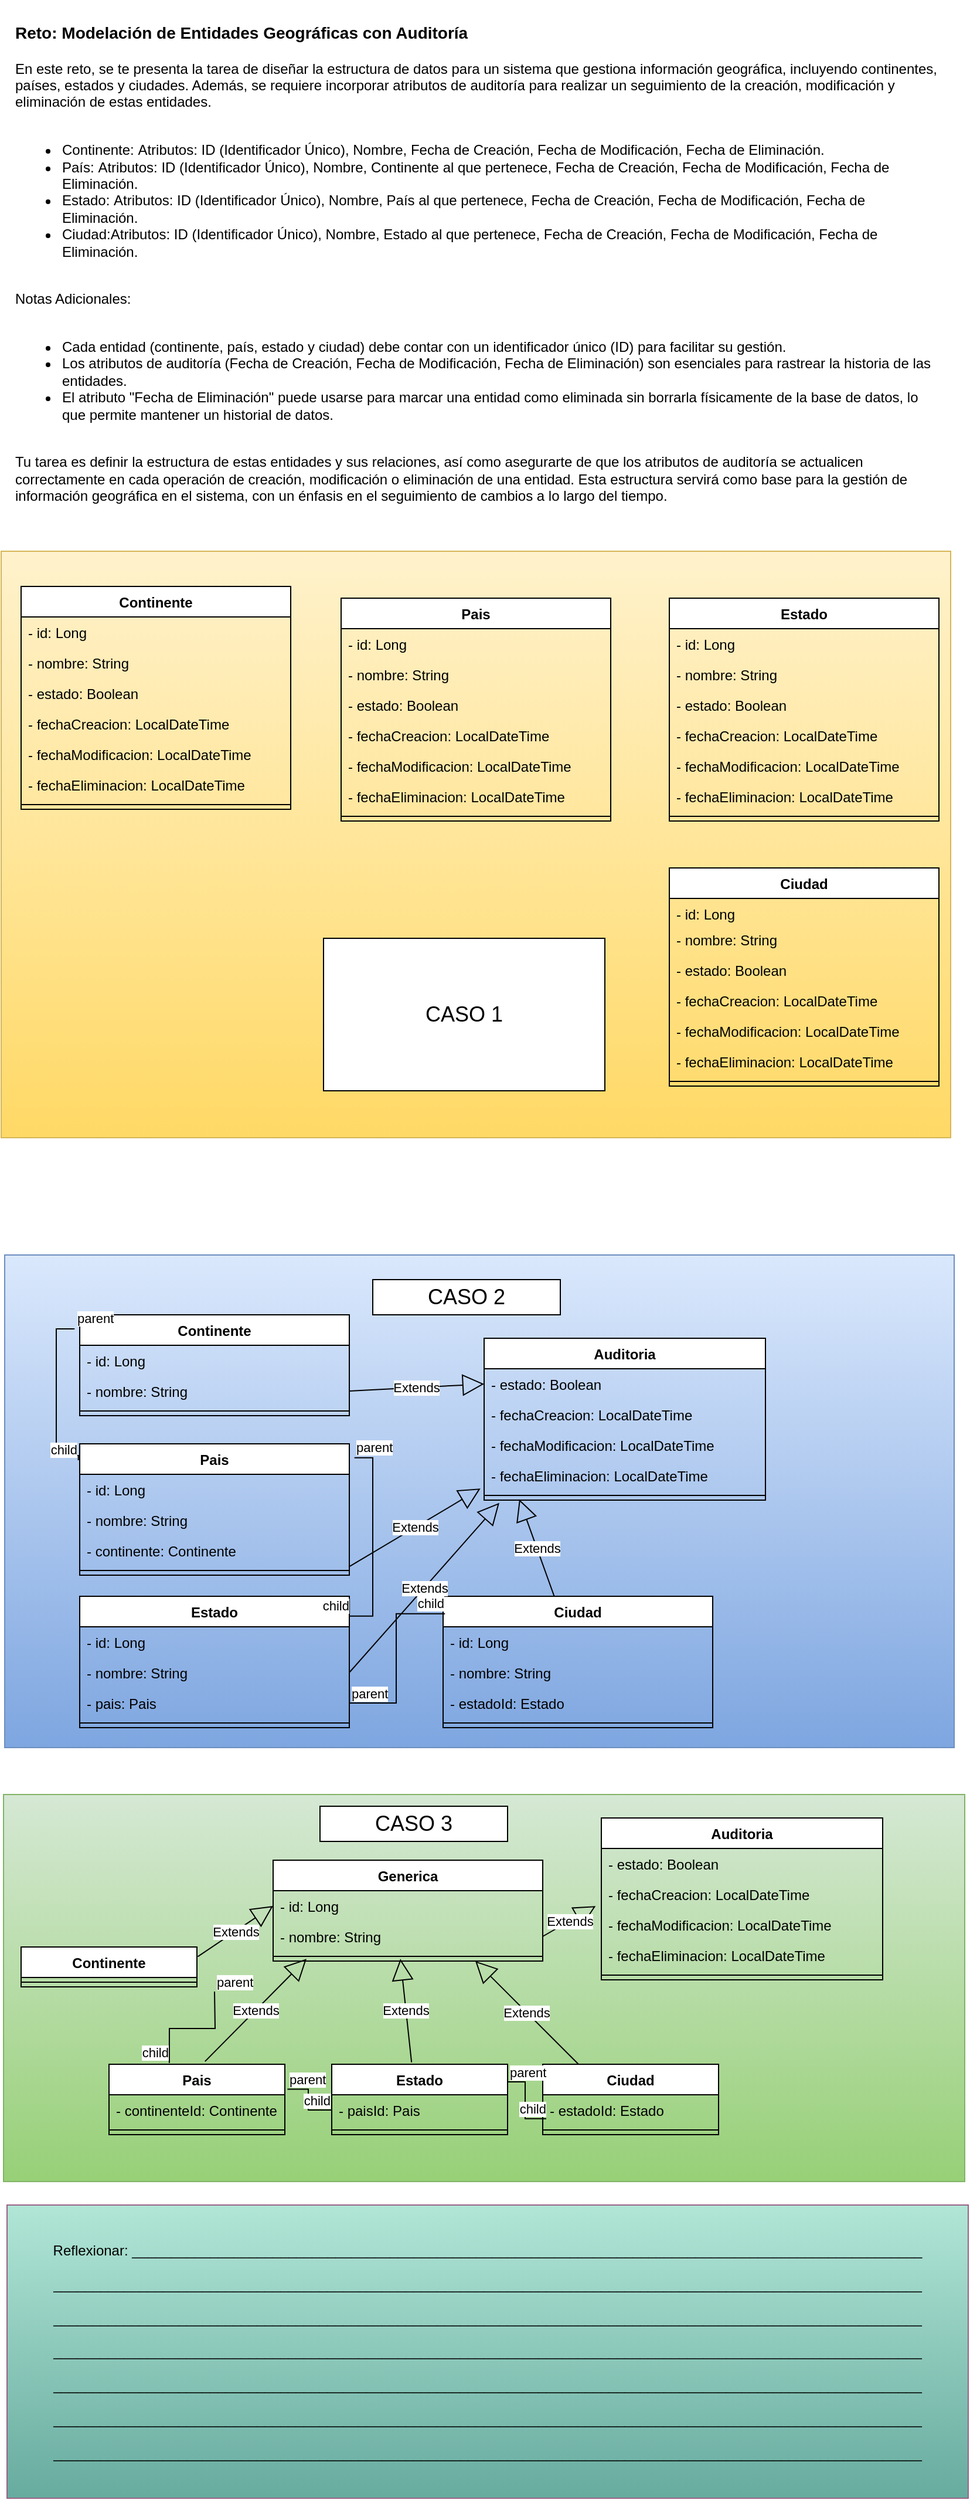<mxfile version="21.7.4" type="github">
  <diagram name="Page-1" id="dUeGmHBjYkYLpgM7HRPr">
    <mxGraphModel dx="880" dy="488" grid="1" gridSize="10" guides="1" tooltips="1" connect="1" arrows="1" fold="1" page="1" pageScale="1" pageWidth="850" pageHeight="1100" math="0" shadow="0">
      <root>
        <mxCell id="0" />
        <mxCell id="1" parent="0" />
        <mxCell id="3Q9VjhLFoMXuuxBaP2ft-168" value="" style="rounded=0;whiteSpace=wrap;html=1;fillColor=#d5e8d4;gradientColor=#97d077;strokeColor=#82b366;" parent="1" vertex="1">
          <mxGeometry x="17" y="1580" width="820" height="330" as="geometry" />
        </mxCell>
        <mxCell id="3Q9VjhLFoMXuuxBaP2ft-135" value="" style="rounded=0;whiteSpace=wrap;html=1;fillColor=#dae8fc;gradientColor=#7ea6e0;strokeColor=#6c8ebf;" parent="1" vertex="1">
          <mxGeometry x="18" y="1120" width="810" height="420" as="geometry" />
        </mxCell>
        <mxCell id="3Q9VjhLFoMXuuxBaP2ft-73" value="" style="rounded=0;whiteSpace=wrap;html=1;fillColor=#fff2cc;gradientColor=#ffd966;strokeColor=#d6b656;" parent="1" vertex="1">
          <mxGeometry x="15" y="520" width="810" height="500" as="geometry" />
        </mxCell>
        <mxCell id="3Q9VjhLFoMXuuxBaP2ft-8" value="Auditoria" style="swimlane;fontStyle=1;align=center;verticalAlign=top;childLayout=stackLayout;horizontal=1;startSize=26;horizontalStack=0;resizeParent=1;resizeParentMax=0;resizeLast=0;collapsible=1;marginBottom=0;whiteSpace=wrap;html=1;" parent="1" vertex="1">
          <mxGeometry x="427" y="1191" width="240" height="138" as="geometry" />
        </mxCell>
        <mxCell id="3Q9VjhLFoMXuuxBaP2ft-9" value="- estado: Boolean" style="text;strokeColor=none;fillColor=none;align=left;verticalAlign=top;spacingLeft=4;spacingRight=4;overflow=hidden;rotatable=0;points=[[0,0.5],[1,0.5]];portConstraint=eastwest;whiteSpace=wrap;html=1;" parent="3Q9VjhLFoMXuuxBaP2ft-8" vertex="1">
          <mxGeometry y="26" width="240" height="26" as="geometry" />
        </mxCell>
        <mxCell id="3Q9VjhLFoMXuuxBaP2ft-10" value="- fechaCreacion: LocalDateTime" style="text;strokeColor=none;fillColor=none;align=left;verticalAlign=top;spacingLeft=4;spacingRight=4;overflow=hidden;rotatable=0;points=[[0,0.5],[1,0.5]];portConstraint=eastwest;whiteSpace=wrap;html=1;" parent="3Q9VjhLFoMXuuxBaP2ft-8" vertex="1">
          <mxGeometry y="52" width="240" height="26" as="geometry" />
        </mxCell>
        <mxCell id="3Q9VjhLFoMXuuxBaP2ft-11" value="- fechaModificacion: LocalDateTime" style="text;strokeColor=none;fillColor=none;align=left;verticalAlign=top;spacingLeft=4;spacingRight=4;overflow=hidden;rotatable=0;points=[[0,0.5],[1,0.5]];portConstraint=eastwest;whiteSpace=wrap;html=1;" parent="3Q9VjhLFoMXuuxBaP2ft-8" vertex="1">
          <mxGeometry y="78" width="240" height="26" as="geometry" />
        </mxCell>
        <mxCell id="3Q9VjhLFoMXuuxBaP2ft-12" value="- fechaEliminacion: LocalDateTime" style="text;strokeColor=none;fillColor=none;align=left;verticalAlign=top;spacingLeft=4;spacingRight=4;overflow=hidden;rotatable=0;points=[[0,0.5],[1,0.5]];portConstraint=eastwest;whiteSpace=wrap;html=1;" parent="3Q9VjhLFoMXuuxBaP2ft-8" vertex="1">
          <mxGeometry y="104" width="240" height="26" as="geometry" />
        </mxCell>
        <mxCell id="3Q9VjhLFoMXuuxBaP2ft-13" value="" style="line;strokeWidth=1;fillColor=none;align=left;verticalAlign=middle;spacingTop=-1;spacingLeft=3;spacingRight=3;rotatable=0;labelPosition=right;points=[];portConstraint=eastwest;strokeColor=inherit;" parent="3Q9VjhLFoMXuuxBaP2ft-8" vertex="1">
          <mxGeometry y="130" width="240" height="8" as="geometry" />
        </mxCell>
        <mxCell id="3Q9VjhLFoMXuuxBaP2ft-36" value="Pais" style="swimlane;fontStyle=1;align=center;verticalAlign=top;childLayout=stackLayout;horizontal=1;startSize=26;horizontalStack=0;resizeParent=1;resizeParentMax=0;resizeLast=0;collapsible=1;marginBottom=0;whiteSpace=wrap;html=1;" parent="1" vertex="1">
          <mxGeometry x="305" y="560" width="230" height="190" as="geometry" />
        </mxCell>
        <mxCell id="3Q9VjhLFoMXuuxBaP2ft-37" value="- id: Long" style="text;strokeColor=none;fillColor=none;align=left;verticalAlign=top;spacingLeft=4;spacingRight=4;overflow=hidden;rotatable=0;points=[[0,0.5],[1,0.5]];portConstraint=eastwest;whiteSpace=wrap;html=1;" parent="3Q9VjhLFoMXuuxBaP2ft-36" vertex="1">
          <mxGeometry y="26" width="230" height="26" as="geometry" />
        </mxCell>
        <mxCell id="3Q9VjhLFoMXuuxBaP2ft-38" value="- nombre: String" style="text;strokeColor=none;fillColor=none;align=left;verticalAlign=top;spacingLeft=4;spacingRight=4;overflow=hidden;rotatable=0;points=[[0,0.5],[1,0.5]];portConstraint=eastwest;whiteSpace=wrap;html=1;" parent="3Q9VjhLFoMXuuxBaP2ft-36" vertex="1">
          <mxGeometry y="52" width="230" height="26" as="geometry" />
        </mxCell>
        <mxCell id="3Q9VjhLFoMXuuxBaP2ft-39" value="- estado: Boolean" style="text;strokeColor=none;fillColor=none;align=left;verticalAlign=top;spacingLeft=4;spacingRight=4;overflow=hidden;rotatable=0;points=[[0,0.5],[1,0.5]];portConstraint=eastwest;whiteSpace=wrap;html=1;" parent="3Q9VjhLFoMXuuxBaP2ft-36" vertex="1">
          <mxGeometry y="78" width="230" height="26" as="geometry" />
        </mxCell>
        <mxCell id="3Q9VjhLFoMXuuxBaP2ft-40" value="- fechaCreacion: LocalDateTime" style="text;strokeColor=none;fillColor=none;align=left;verticalAlign=top;spacingLeft=4;spacingRight=4;overflow=hidden;rotatable=0;points=[[0,0.5],[1,0.5]];portConstraint=eastwest;whiteSpace=wrap;html=1;" parent="3Q9VjhLFoMXuuxBaP2ft-36" vertex="1">
          <mxGeometry y="104" width="230" height="26" as="geometry" />
        </mxCell>
        <mxCell id="3Q9VjhLFoMXuuxBaP2ft-41" value="- fechaModificacion: LocalDateTime" style="text;strokeColor=none;fillColor=none;align=left;verticalAlign=top;spacingLeft=4;spacingRight=4;overflow=hidden;rotatable=0;points=[[0,0.5],[1,0.5]];portConstraint=eastwest;whiteSpace=wrap;html=1;" parent="3Q9VjhLFoMXuuxBaP2ft-36" vertex="1">
          <mxGeometry y="130" width="230" height="26" as="geometry" />
        </mxCell>
        <mxCell id="3Q9VjhLFoMXuuxBaP2ft-42" value="- fechaEliminacion: LocalDateTime" style="text;strokeColor=none;fillColor=none;align=left;verticalAlign=top;spacingLeft=4;spacingRight=4;overflow=hidden;rotatable=0;points=[[0,0.5],[1,0.5]];portConstraint=eastwest;whiteSpace=wrap;html=1;" parent="3Q9VjhLFoMXuuxBaP2ft-36" vertex="1">
          <mxGeometry y="156" width="230" height="26" as="geometry" />
        </mxCell>
        <mxCell id="3Q9VjhLFoMXuuxBaP2ft-43" value="" style="line;strokeWidth=1;fillColor=none;align=left;verticalAlign=middle;spacingTop=-1;spacingLeft=3;spacingRight=3;rotatable=0;labelPosition=right;points=[];portConstraint=eastwest;strokeColor=inherit;" parent="3Q9VjhLFoMXuuxBaP2ft-36" vertex="1">
          <mxGeometry y="182" width="230" height="8" as="geometry" />
        </mxCell>
        <mxCell id="3Q9VjhLFoMXuuxBaP2ft-54" value="Estado" style="swimlane;fontStyle=1;align=center;verticalAlign=top;childLayout=stackLayout;horizontal=1;startSize=26;horizontalStack=0;resizeParent=1;resizeParentMax=0;resizeLast=0;collapsible=1;marginBottom=0;whiteSpace=wrap;html=1;" parent="1" vertex="1">
          <mxGeometry x="585" y="560" width="230" height="190" as="geometry" />
        </mxCell>
        <mxCell id="3Q9VjhLFoMXuuxBaP2ft-55" value="- id: Long" style="text;strokeColor=none;fillColor=none;align=left;verticalAlign=top;spacingLeft=4;spacingRight=4;overflow=hidden;rotatable=0;points=[[0,0.5],[1,0.5]];portConstraint=eastwest;whiteSpace=wrap;html=1;" parent="3Q9VjhLFoMXuuxBaP2ft-54" vertex="1">
          <mxGeometry y="26" width="230" height="26" as="geometry" />
        </mxCell>
        <mxCell id="3Q9VjhLFoMXuuxBaP2ft-56" value="- nombre: String" style="text;strokeColor=none;fillColor=none;align=left;verticalAlign=top;spacingLeft=4;spacingRight=4;overflow=hidden;rotatable=0;points=[[0,0.5],[1,0.5]];portConstraint=eastwest;whiteSpace=wrap;html=1;" parent="3Q9VjhLFoMXuuxBaP2ft-54" vertex="1">
          <mxGeometry y="52" width="230" height="26" as="geometry" />
        </mxCell>
        <mxCell id="3Q9VjhLFoMXuuxBaP2ft-58" value="- estado: Boolean" style="text;strokeColor=none;fillColor=none;align=left;verticalAlign=top;spacingLeft=4;spacingRight=4;overflow=hidden;rotatable=0;points=[[0,0.5],[1,0.5]];portConstraint=eastwest;whiteSpace=wrap;html=1;" parent="3Q9VjhLFoMXuuxBaP2ft-54" vertex="1">
          <mxGeometry y="78" width="230" height="26" as="geometry" />
        </mxCell>
        <mxCell id="3Q9VjhLFoMXuuxBaP2ft-59" value="- fechaCreacion: LocalDateTime" style="text;strokeColor=none;fillColor=none;align=left;verticalAlign=top;spacingLeft=4;spacingRight=4;overflow=hidden;rotatable=0;points=[[0,0.5],[1,0.5]];portConstraint=eastwest;whiteSpace=wrap;html=1;" parent="3Q9VjhLFoMXuuxBaP2ft-54" vertex="1">
          <mxGeometry y="104" width="230" height="26" as="geometry" />
        </mxCell>
        <mxCell id="3Q9VjhLFoMXuuxBaP2ft-60" value="- fechaModificacion: LocalDateTime" style="text;strokeColor=none;fillColor=none;align=left;verticalAlign=top;spacingLeft=4;spacingRight=4;overflow=hidden;rotatable=0;points=[[0,0.5],[1,0.5]];portConstraint=eastwest;whiteSpace=wrap;html=1;" parent="3Q9VjhLFoMXuuxBaP2ft-54" vertex="1">
          <mxGeometry y="130" width="230" height="26" as="geometry" />
        </mxCell>
        <mxCell id="3Q9VjhLFoMXuuxBaP2ft-61" value="- fechaEliminacion: LocalDateTime" style="text;strokeColor=none;fillColor=none;align=left;verticalAlign=top;spacingLeft=4;spacingRight=4;overflow=hidden;rotatable=0;points=[[0,0.5],[1,0.5]];portConstraint=eastwest;whiteSpace=wrap;html=1;" parent="3Q9VjhLFoMXuuxBaP2ft-54" vertex="1">
          <mxGeometry y="156" width="230" height="26" as="geometry" />
        </mxCell>
        <mxCell id="3Q9VjhLFoMXuuxBaP2ft-62" value="" style="line;strokeWidth=1;fillColor=none;align=left;verticalAlign=middle;spacingTop=-1;spacingLeft=3;spacingRight=3;rotatable=0;labelPosition=right;points=[];portConstraint=eastwest;strokeColor=inherit;" parent="3Q9VjhLFoMXuuxBaP2ft-54" vertex="1">
          <mxGeometry y="182" width="230" height="8" as="geometry" />
        </mxCell>
        <mxCell id="3Q9VjhLFoMXuuxBaP2ft-63" value="Ciudad" style="swimlane;fontStyle=1;align=center;verticalAlign=top;childLayout=stackLayout;horizontal=1;startSize=26;horizontalStack=0;resizeParent=1;resizeParentMax=0;resizeLast=0;collapsible=1;marginBottom=0;whiteSpace=wrap;html=1;" parent="1" vertex="1">
          <mxGeometry x="585" y="790" width="230" height="186" as="geometry" />
        </mxCell>
        <mxCell id="3Q9VjhLFoMXuuxBaP2ft-64" value="- id: Long" style="text;strokeColor=none;fillColor=none;align=left;verticalAlign=top;spacingLeft=4;spacingRight=4;overflow=hidden;rotatable=0;points=[[0,0.5],[1,0.5]];portConstraint=eastwest;whiteSpace=wrap;html=1;" parent="3Q9VjhLFoMXuuxBaP2ft-63" vertex="1">
          <mxGeometry y="26" width="230" height="22" as="geometry" />
        </mxCell>
        <mxCell id="3Q9VjhLFoMXuuxBaP2ft-65" value="- nombre: String" style="text;strokeColor=none;fillColor=none;align=left;verticalAlign=top;spacingLeft=4;spacingRight=4;overflow=hidden;rotatable=0;points=[[0,0.5],[1,0.5]];portConstraint=eastwest;whiteSpace=wrap;html=1;" parent="3Q9VjhLFoMXuuxBaP2ft-63" vertex="1">
          <mxGeometry y="48" width="230" height="26" as="geometry" />
        </mxCell>
        <mxCell id="3Q9VjhLFoMXuuxBaP2ft-67" value="- estado: Boolean" style="text;strokeColor=none;fillColor=none;align=left;verticalAlign=top;spacingLeft=4;spacingRight=4;overflow=hidden;rotatable=0;points=[[0,0.5],[1,0.5]];portConstraint=eastwest;whiteSpace=wrap;html=1;" parent="3Q9VjhLFoMXuuxBaP2ft-63" vertex="1">
          <mxGeometry y="74" width="230" height="26" as="geometry" />
        </mxCell>
        <mxCell id="3Q9VjhLFoMXuuxBaP2ft-68" value="- fechaCreacion: LocalDateTime" style="text;strokeColor=none;fillColor=none;align=left;verticalAlign=top;spacingLeft=4;spacingRight=4;overflow=hidden;rotatable=0;points=[[0,0.5],[1,0.5]];portConstraint=eastwest;whiteSpace=wrap;html=1;" parent="3Q9VjhLFoMXuuxBaP2ft-63" vertex="1">
          <mxGeometry y="100" width="230" height="26" as="geometry" />
        </mxCell>
        <mxCell id="3Q9VjhLFoMXuuxBaP2ft-69" value="- fechaModificacion: LocalDateTime" style="text;strokeColor=none;fillColor=none;align=left;verticalAlign=top;spacingLeft=4;spacingRight=4;overflow=hidden;rotatable=0;points=[[0,0.5],[1,0.5]];portConstraint=eastwest;whiteSpace=wrap;html=1;" parent="3Q9VjhLFoMXuuxBaP2ft-63" vertex="1">
          <mxGeometry y="126" width="230" height="26" as="geometry" />
        </mxCell>
        <mxCell id="3Q9VjhLFoMXuuxBaP2ft-70" value="- fechaEliminacion: LocalDateTime" style="text;strokeColor=none;fillColor=none;align=left;verticalAlign=top;spacingLeft=4;spacingRight=4;overflow=hidden;rotatable=0;points=[[0,0.5],[1,0.5]];portConstraint=eastwest;whiteSpace=wrap;html=1;" parent="3Q9VjhLFoMXuuxBaP2ft-63" vertex="1">
          <mxGeometry y="152" width="230" height="26" as="geometry" />
        </mxCell>
        <mxCell id="3Q9VjhLFoMXuuxBaP2ft-71" value="" style="line;strokeWidth=1;fillColor=none;align=left;verticalAlign=middle;spacingTop=-1;spacingLeft=3;spacingRight=3;rotatable=0;labelPosition=right;points=[];portConstraint=eastwest;strokeColor=inherit;" parent="3Q9VjhLFoMXuuxBaP2ft-63" vertex="1">
          <mxGeometry y="178" width="230" height="8" as="geometry" />
        </mxCell>
        <mxCell id="3Q9VjhLFoMXuuxBaP2ft-72" value="&lt;font style=&quot;font-size: 18px;&quot;&gt;CASO 1&lt;/font&gt;" style="rounded=0;whiteSpace=wrap;html=1;" parent="1" vertex="1">
          <mxGeometry x="290" y="850" width="240" height="130" as="geometry" />
        </mxCell>
        <mxCell id="3Q9VjhLFoMXuuxBaP2ft-92" value="Continente" style="swimlane;fontStyle=1;align=center;verticalAlign=top;childLayout=stackLayout;horizontal=1;startSize=26;horizontalStack=0;resizeParent=1;resizeParentMax=0;resizeLast=0;collapsible=1;marginBottom=0;whiteSpace=wrap;html=1;" parent="1" vertex="1">
          <mxGeometry x="82" y="1171" width="230" height="86" as="geometry" />
        </mxCell>
        <mxCell id="3Q9VjhLFoMXuuxBaP2ft-93" value="- id: Long" style="text;strokeColor=none;fillColor=none;align=left;verticalAlign=top;spacingLeft=4;spacingRight=4;overflow=hidden;rotatable=0;points=[[0,0.5],[1,0.5]];portConstraint=eastwest;whiteSpace=wrap;html=1;" parent="3Q9VjhLFoMXuuxBaP2ft-92" vertex="1">
          <mxGeometry y="26" width="230" height="26" as="geometry" />
        </mxCell>
        <mxCell id="3Q9VjhLFoMXuuxBaP2ft-94" value="- nombre: String" style="text;strokeColor=none;fillColor=none;align=left;verticalAlign=top;spacingLeft=4;spacingRight=4;overflow=hidden;rotatable=0;points=[[0,0.5],[1,0.5]];portConstraint=eastwest;whiteSpace=wrap;html=1;" parent="3Q9VjhLFoMXuuxBaP2ft-92" vertex="1">
          <mxGeometry y="52" width="230" height="26" as="geometry" />
        </mxCell>
        <mxCell id="3Q9VjhLFoMXuuxBaP2ft-100" value="" style="line;strokeWidth=1;fillColor=none;align=left;verticalAlign=middle;spacingTop=-1;spacingLeft=3;spacingRight=3;rotatable=0;labelPosition=right;points=[];portConstraint=eastwest;strokeColor=inherit;" parent="3Q9VjhLFoMXuuxBaP2ft-92" vertex="1">
          <mxGeometry y="78" width="230" height="8" as="geometry" />
        </mxCell>
        <mxCell id="3Q9VjhLFoMXuuxBaP2ft-101" value="Ciudad" style="swimlane;fontStyle=1;align=center;verticalAlign=top;childLayout=stackLayout;horizontal=1;startSize=26;horizontalStack=0;resizeParent=1;resizeParentMax=0;resizeLast=0;collapsible=1;marginBottom=0;whiteSpace=wrap;html=1;" parent="1" vertex="1">
          <mxGeometry x="392" y="1411" width="230" height="112" as="geometry" />
        </mxCell>
        <mxCell id="3Q9VjhLFoMXuuxBaP2ft-102" value="- id: Long" style="text;strokeColor=none;fillColor=none;align=left;verticalAlign=top;spacingLeft=4;spacingRight=4;overflow=hidden;rotatable=0;points=[[0,0.5],[1,0.5]];portConstraint=eastwest;whiteSpace=wrap;html=1;" parent="3Q9VjhLFoMXuuxBaP2ft-101" vertex="1">
          <mxGeometry y="26" width="230" height="26" as="geometry" />
        </mxCell>
        <mxCell id="3Q9VjhLFoMXuuxBaP2ft-103" value="- nombre: String" style="text;strokeColor=none;fillColor=none;align=left;verticalAlign=top;spacingLeft=4;spacingRight=4;overflow=hidden;rotatable=0;points=[[0,0.5],[1,0.5]];portConstraint=eastwest;whiteSpace=wrap;html=1;" parent="3Q9VjhLFoMXuuxBaP2ft-101" vertex="1">
          <mxGeometry y="52" width="230" height="26" as="geometry" />
        </mxCell>
        <mxCell id="3Q9VjhLFoMXuuxBaP2ft-104" value="- estadoId: Estado" style="text;strokeColor=none;fillColor=none;align=left;verticalAlign=top;spacingLeft=4;spacingRight=4;overflow=hidden;rotatable=0;points=[[0,0.5],[1,0.5]];portConstraint=eastwest;whiteSpace=wrap;html=1;" parent="3Q9VjhLFoMXuuxBaP2ft-101" vertex="1">
          <mxGeometry y="78" width="230" height="26" as="geometry" />
        </mxCell>
        <mxCell id="3Q9VjhLFoMXuuxBaP2ft-105" value="" style="line;strokeWidth=1;fillColor=none;align=left;verticalAlign=middle;spacingTop=-1;spacingLeft=3;spacingRight=3;rotatable=0;labelPosition=right;points=[];portConstraint=eastwest;strokeColor=inherit;" parent="3Q9VjhLFoMXuuxBaP2ft-101" vertex="1">
          <mxGeometry y="104" width="230" height="8" as="geometry" />
        </mxCell>
        <mxCell id="3Q9VjhLFoMXuuxBaP2ft-106" value="Pais" style="swimlane;fontStyle=1;align=center;verticalAlign=top;childLayout=stackLayout;horizontal=1;startSize=26;horizontalStack=0;resizeParent=1;resizeParentMax=0;resizeLast=0;collapsible=1;marginBottom=0;whiteSpace=wrap;html=1;" parent="1" vertex="1">
          <mxGeometry x="82" y="1281" width="230" height="112" as="geometry" />
        </mxCell>
        <mxCell id="3Q9VjhLFoMXuuxBaP2ft-107" value="- id: Long" style="text;strokeColor=none;fillColor=none;align=left;verticalAlign=top;spacingLeft=4;spacingRight=4;overflow=hidden;rotatable=0;points=[[0,0.5],[1,0.5]];portConstraint=eastwest;whiteSpace=wrap;html=1;" parent="3Q9VjhLFoMXuuxBaP2ft-106" vertex="1">
          <mxGeometry y="26" width="230" height="26" as="geometry" />
        </mxCell>
        <mxCell id="3Q9VjhLFoMXuuxBaP2ft-108" value="- nombre: String" style="text;strokeColor=none;fillColor=none;align=left;verticalAlign=top;spacingLeft=4;spacingRight=4;overflow=hidden;rotatable=0;points=[[0,0.5],[1,0.5]];portConstraint=eastwest;whiteSpace=wrap;html=1;" parent="3Q9VjhLFoMXuuxBaP2ft-106" vertex="1">
          <mxGeometry y="52" width="230" height="26" as="geometry" />
        </mxCell>
        <mxCell id="3Q9VjhLFoMXuuxBaP2ft-109" value="- continente: Continente" style="text;strokeColor=none;fillColor=none;align=left;verticalAlign=top;spacingLeft=4;spacingRight=4;overflow=hidden;rotatable=0;points=[[0,0.5],[1,0.5]];portConstraint=eastwest;whiteSpace=wrap;html=1;" parent="3Q9VjhLFoMXuuxBaP2ft-106" vertex="1">
          <mxGeometry y="78" width="230" height="26" as="geometry" />
        </mxCell>
        <mxCell id="3Q9VjhLFoMXuuxBaP2ft-110" value="" style="line;strokeWidth=1;fillColor=none;align=left;verticalAlign=middle;spacingTop=-1;spacingLeft=3;spacingRight=3;rotatable=0;labelPosition=right;points=[];portConstraint=eastwest;strokeColor=inherit;" parent="3Q9VjhLFoMXuuxBaP2ft-106" vertex="1">
          <mxGeometry y="104" width="230" height="8" as="geometry" />
        </mxCell>
        <mxCell id="3Q9VjhLFoMXuuxBaP2ft-111" value="Estado" style="swimlane;fontStyle=1;align=center;verticalAlign=top;childLayout=stackLayout;horizontal=1;startSize=26;horizontalStack=0;resizeParent=1;resizeParentMax=0;resizeLast=0;collapsible=1;marginBottom=0;whiteSpace=wrap;html=1;" parent="1" vertex="1">
          <mxGeometry x="82" y="1411" width="230" height="112" as="geometry" />
        </mxCell>
        <mxCell id="3Q9VjhLFoMXuuxBaP2ft-112" value="- id: Long" style="text;strokeColor=none;fillColor=none;align=left;verticalAlign=top;spacingLeft=4;spacingRight=4;overflow=hidden;rotatable=0;points=[[0,0.5],[1,0.5]];portConstraint=eastwest;whiteSpace=wrap;html=1;" parent="3Q9VjhLFoMXuuxBaP2ft-111" vertex="1">
          <mxGeometry y="26" width="230" height="26" as="geometry" />
        </mxCell>
        <mxCell id="3Q9VjhLFoMXuuxBaP2ft-113" value="- nombre: String" style="text;strokeColor=none;fillColor=none;align=left;verticalAlign=top;spacingLeft=4;spacingRight=4;overflow=hidden;rotatable=0;points=[[0,0.5],[1,0.5]];portConstraint=eastwest;whiteSpace=wrap;html=1;" parent="3Q9VjhLFoMXuuxBaP2ft-111" vertex="1">
          <mxGeometry y="52" width="230" height="26" as="geometry" />
        </mxCell>
        <mxCell id="3Q9VjhLFoMXuuxBaP2ft-114" value="- pais: Pais" style="text;strokeColor=none;fillColor=none;align=left;verticalAlign=top;spacingLeft=4;spacingRight=4;overflow=hidden;rotatable=0;points=[[0,0.5],[1,0.5]];portConstraint=eastwest;whiteSpace=wrap;html=1;" parent="3Q9VjhLFoMXuuxBaP2ft-111" vertex="1">
          <mxGeometry y="78" width="230" height="26" as="geometry" />
        </mxCell>
        <mxCell id="3Q9VjhLFoMXuuxBaP2ft-115" value="" style="line;strokeWidth=1;fillColor=none;align=left;verticalAlign=middle;spacingTop=-1;spacingLeft=3;spacingRight=3;rotatable=0;labelPosition=right;points=[];portConstraint=eastwest;strokeColor=inherit;" parent="3Q9VjhLFoMXuuxBaP2ft-111" vertex="1">
          <mxGeometry y="104" width="230" height="8" as="geometry" />
        </mxCell>
        <mxCell id="3Q9VjhLFoMXuuxBaP2ft-122" value="" style="endArrow=none;html=1;edgeStyle=orthogonalEdgeStyle;rounded=0;exitX=-0.019;exitY=0.139;exitDx=0;exitDy=0;exitPerimeter=0;entryX=-0.005;entryY=0.125;entryDx=0;entryDy=0;entryPerimeter=0;" parent="1" source="3Q9VjhLFoMXuuxBaP2ft-92" target="3Q9VjhLFoMXuuxBaP2ft-106" edge="1">
          <mxGeometry relative="1" as="geometry">
            <mxPoint x="182" y="1301" as="sourcePoint" />
            <mxPoint x="342" y="1301" as="targetPoint" />
            <Array as="points">
              <mxPoint x="62" y="1183" />
              <mxPoint x="62" y="1291" />
              <mxPoint x="81" y="1291" />
            </Array>
          </mxGeometry>
        </mxCell>
        <mxCell id="3Q9VjhLFoMXuuxBaP2ft-123" value="parent" style="edgeLabel;resizable=0;html=1;align=left;verticalAlign=bottom;" parent="3Q9VjhLFoMXuuxBaP2ft-122" connectable="0" vertex="1">
          <mxGeometry x="-1" relative="1" as="geometry" />
        </mxCell>
        <mxCell id="3Q9VjhLFoMXuuxBaP2ft-124" value="child" style="edgeLabel;resizable=0;html=1;align=right;verticalAlign=bottom;" parent="3Q9VjhLFoMXuuxBaP2ft-122" connectable="0" vertex="1">
          <mxGeometry x="1" relative="1" as="geometry" />
        </mxCell>
        <mxCell id="3Q9VjhLFoMXuuxBaP2ft-125" value="" style="endArrow=none;html=1;edgeStyle=orthogonalEdgeStyle;rounded=0;entryX=1;entryY=0.151;entryDx=0;entryDy=0;entryPerimeter=0;exitX=1.019;exitY=0.106;exitDx=0;exitDy=0;exitPerimeter=0;" parent="1" source="3Q9VjhLFoMXuuxBaP2ft-106" target="3Q9VjhLFoMXuuxBaP2ft-111" edge="1">
          <mxGeometry relative="1" as="geometry">
            <mxPoint x="182" y="1301" as="sourcePoint" />
            <mxPoint x="342" y="1301" as="targetPoint" />
            <Array as="points">
              <mxPoint x="332" y="1293" />
              <mxPoint x="332" y="1428" />
            </Array>
          </mxGeometry>
        </mxCell>
        <mxCell id="3Q9VjhLFoMXuuxBaP2ft-126" value="parent" style="edgeLabel;resizable=0;html=1;align=left;verticalAlign=bottom;" parent="3Q9VjhLFoMXuuxBaP2ft-125" connectable="0" vertex="1">
          <mxGeometry x="-1" relative="1" as="geometry" />
        </mxCell>
        <mxCell id="3Q9VjhLFoMXuuxBaP2ft-127" value="child" style="edgeLabel;resizable=0;html=1;align=right;verticalAlign=bottom;" parent="3Q9VjhLFoMXuuxBaP2ft-125" connectable="0" vertex="1">
          <mxGeometry x="1" relative="1" as="geometry" />
        </mxCell>
        <mxCell id="3Q9VjhLFoMXuuxBaP2ft-128" value="" style="endArrow=none;html=1;edgeStyle=orthogonalEdgeStyle;rounded=0;entryX=0.007;entryY=0.133;entryDx=0;entryDy=0;entryPerimeter=0;exitX=1;exitY=0.5;exitDx=0;exitDy=0;" parent="1" source="3Q9VjhLFoMXuuxBaP2ft-114" target="3Q9VjhLFoMXuuxBaP2ft-101" edge="1">
          <mxGeometry relative="1" as="geometry">
            <mxPoint x="312" y="1561" as="sourcePoint" />
            <mxPoint x="252" y="1411" as="targetPoint" />
          </mxGeometry>
        </mxCell>
        <mxCell id="3Q9VjhLFoMXuuxBaP2ft-129" value="parent" style="edgeLabel;resizable=0;html=1;align=left;verticalAlign=bottom;" parent="3Q9VjhLFoMXuuxBaP2ft-128" connectable="0" vertex="1">
          <mxGeometry x="-1" relative="1" as="geometry" />
        </mxCell>
        <mxCell id="3Q9VjhLFoMXuuxBaP2ft-130" value="child" style="edgeLabel;resizable=0;html=1;align=right;verticalAlign=bottom;" parent="3Q9VjhLFoMXuuxBaP2ft-128" connectable="0" vertex="1">
          <mxGeometry x="1" relative="1" as="geometry" />
        </mxCell>
        <mxCell id="3Q9VjhLFoMXuuxBaP2ft-131" value="Extends" style="endArrow=block;endSize=16;endFill=0;html=1;rounded=0;exitX=1;exitY=0.5;exitDx=0;exitDy=0;entryX=0;entryY=0.5;entryDx=0;entryDy=0;" parent="1" source="3Q9VjhLFoMXuuxBaP2ft-94" target="3Q9VjhLFoMXuuxBaP2ft-9" edge="1">
          <mxGeometry width="160" relative="1" as="geometry">
            <mxPoint x="242" y="1341" as="sourcePoint" />
            <mxPoint x="402" y="1341" as="targetPoint" />
          </mxGeometry>
        </mxCell>
        <mxCell id="3Q9VjhLFoMXuuxBaP2ft-132" value="Extends" style="endArrow=block;endSize=16;endFill=0;html=1;rounded=0;exitX=0.998;exitY=1.038;exitDx=0;exitDy=0;exitPerimeter=0;entryX=-0.013;entryY=0.926;entryDx=0;entryDy=0;entryPerimeter=0;" parent="1" source="3Q9VjhLFoMXuuxBaP2ft-109" target="3Q9VjhLFoMXuuxBaP2ft-12" edge="1">
          <mxGeometry width="160" relative="1" as="geometry">
            <mxPoint x="242" y="1341" as="sourcePoint" />
            <mxPoint x="402" y="1341" as="targetPoint" />
          </mxGeometry>
        </mxCell>
        <mxCell id="3Q9VjhLFoMXuuxBaP2ft-133" value="Extends" style="endArrow=block;endSize=16;endFill=0;html=1;rounded=0;entryX=0.125;entryY=0.913;entryDx=0;entryDy=0;entryPerimeter=0;" parent="1" source="3Q9VjhLFoMXuuxBaP2ft-101" target="3Q9VjhLFoMXuuxBaP2ft-13" edge="1">
          <mxGeometry width="160" relative="1" as="geometry">
            <mxPoint x="242" y="1341" as="sourcePoint" />
            <mxPoint x="402" y="1341" as="targetPoint" />
          </mxGeometry>
        </mxCell>
        <mxCell id="3Q9VjhLFoMXuuxBaP2ft-134" value="Extends" style="endArrow=block;endSize=16;endFill=0;html=1;rounded=0;exitX=1;exitY=0.5;exitDx=0;exitDy=0;entryX=0.054;entryY=1.298;entryDx=0;entryDy=0;entryPerimeter=0;" parent="1" source="3Q9VjhLFoMXuuxBaP2ft-113" target="3Q9VjhLFoMXuuxBaP2ft-13" edge="1">
          <mxGeometry width="160" relative="1" as="geometry">
            <mxPoint x="242" y="1341" as="sourcePoint" />
            <mxPoint x="402" y="1341" as="targetPoint" />
          </mxGeometry>
        </mxCell>
        <mxCell id="3Q9VjhLFoMXuuxBaP2ft-136" value="&lt;font style=&quot;font-size: 18px;&quot;&gt;CASO 2&lt;/font&gt;" style="rounded=0;whiteSpace=wrap;html=1;" parent="1" vertex="1">
          <mxGeometry x="332" y="1141" width="160" height="30" as="geometry" />
        </mxCell>
        <mxCell id="3Q9VjhLFoMXuuxBaP2ft-137" value="&lt;font style=&quot;font-size: 18px;&quot;&gt;CASO 3&lt;/font&gt;" style="rounded=0;whiteSpace=wrap;html=1;" parent="1" vertex="1">
          <mxGeometry x="287" y="1590" width="160" height="30" as="geometry" />
        </mxCell>
        <mxCell id="3Q9VjhLFoMXuuxBaP2ft-138" value="Auditoria" style="swimlane;fontStyle=1;align=center;verticalAlign=top;childLayout=stackLayout;horizontal=1;startSize=26;horizontalStack=0;resizeParent=1;resizeParentMax=0;resizeLast=0;collapsible=1;marginBottom=0;whiteSpace=wrap;html=1;" parent="1" vertex="1">
          <mxGeometry x="527" y="1600" width="240" height="138" as="geometry" />
        </mxCell>
        <mxCell id="3Q9VjhLFoMXuuxBaP2ft-139" value="- estado: Boolean" style="text;strokeColor=none;fillColor=none;align=left;verticalAlign=top;spacingLeft=4;spacingRight=4;overflow=hidden;rotatable=0;points=[[0,0.5],[1,0.5]];portConstraint=eastwest;whiteSpace=wrap;html=1;" parent="3Q9VjhLFoMXuuxBaP2ft-138" vertex="1">
          <mxGeometry y="26" width="240" height="26" as="geometry" />
        </mxCell>
        <mxCell id="3Q9VjhLFoMXuuxBaP2ft-140" value="- fechaCreacion: LocalDateTime" style="text;strokeColor=none;fillColor=none;align=left;verticalAlign=top;spacingLeft=4;spacingRight=4;overflow=hidden;rotatable=0;points=[[0,0.5],[1,0.5]];portConstraint=eastwest;whiteSpace=wrap;html=1;" parent="3Q9VjhLFoMXuuxBaP2ft-138" vertex="1">
          <mxGeometry y="52" width="240" height="26" as="geometry" />
        </mxCell>
        <mxCell id="3Q9VjhLFoMXuuxBaP2ft-141" value="- fechaModificacion: LocalDateTime" style="text;strokeColor=none;fillColor=none;align=left;verticalAlign=top;spacingLeft=4;spacingRight=4;overflow=hidden;rotatable=0;points=[[0,0.5],[1,0.5]];portConstraint=eastwest;whiteSpace=wrap;html=1;" parent="3Q9VjhLFoMXuuxBaP2ft-138" vertex="1">
          <mxGeometry y="78" width="240" height="26" as="geometry" />
        </mxCell>
        <mxCell id="3Q9VjhLFoMXuuxBaP2ft-142" value="- fechaEliminacion: LocalDateTime" style="text;strokeColor=none;fillColor=none;align=left;verticalAlign=top;spacingLeft=4;spacingRight=4;overflow=hidden;rotatable=0;points=[[0,0.5],[1,0.5]];portConstraint=eastwest;whiteSpace=wrap;html=1;" parent="3Q9VjhLFoMXuuxBaP2ft-138" vertex="1">
          <mxGeometry y="104" width="240" height="26" as="geometry" />
        </mxCell>
        <mxCell id="3Q9VjhLFoMXuuxBaP2ft-143" value="" style="line;strokeWidth=1;fillColor=none;align=left;verticalAlign=middle;spacingTop=-1;spacingLeft=3;spacingRight=3;rotatable=0;labelPosition=right;points=[];portConstraint=eastwest;strokeColor=inherit;" parent="3Q9VjhLFoMXuuxBaP2ft-138" vertex="1">
          <mxGeometry y="130" width="240" height="8" as="geometry" />
        </mxCell>
        <mxCell id="3Q9VjhLFoMXuuxBaP2ft-144" value="Generica" style="swimlane;fontStyle=1;align=center;verticalAlign=top;childLayout=stackLayout;horizontal=1;startSize=26;horizontalStack=0;resizeParent=1;resizeParentMax=0;resizeLast=0;collapsible=1;marginBottom=0;whiteSpace=wrap;html=1;" parent="1" vertex="1">
          <mxGeometry x="247" y="1636" width="230" height="86" as="geometry" />
        </mxCell>
        <mxCell id="3Q9VjhLFoMXuuxBaP2ft-145" value="- id: Long" style="text;strokeColor=none;fillColor=none;align=left;verticalAlign=top;spacingLeft=4;spacingRight=4;overflow=hidden;rotatable=0;points=[[0,0.5],[1,0.5]];portConstraint=eastwest;whiteSpace=wrap;html=1;" parent="3Q9VjhLFoMXuuxBaP2ft-144" vertex="1">
          <mxGeometry y="26" width="230" height="26" as="geometry" />
        </mxCell>
        <mxCell id="3Q9VjhLFoMXuuxBaP2ft-146" value="- nombre: String" style="text;strokeColor=none;fillColor=none;align=left;verticalAlign=top;spacingLeft=4;spacingRight=4;overflow=hidden;rotatable=0;points=[[0,0.5],[1,0.5]];portConstraint=eastwest;whiteSpace=wrap;html=1;" parent="3Q9VjhLFoMXuuxBaP2ft-144" vertex="1">
          <mxGeometry y="52" width="230" height="26" as="geometry" />
        </mxCell>
        <mxCell id="3Q9VjhLFoMXuuxBaP2ft-147" value="" style="line;strokeWidth=1;fillColor=none;align=left;verticalAlign=middle;spacingTop=-1;spacingLeft=3;spacingRight=3;rotatable=0;labelPosition=right;points=[];portConstraint=eastwest;strokeColor=inherit;" parent="3Q9VjhLFoMXuuxBaP2ft-144" vertex="1">
          <mxGeometry y="78" width="230" height="8" as="geometry" />
        </mxCell>
        <mxCell id="3Q9VjhLFoMXuuxBaP2ft-148" value="Extends" style="endArrow=block;endSize=16;endFill=0;html=1;rounded=0;entryX=-0.02;entryY=0.504;entryDx=0;entryDy=0;entryPerimeter=0;exitX=1;exitY=0.5;exitDx=0;exitDy=0;" parent="1" source="3Q9VjhLFoMXuuxBaP2ft-146" edge="1">
          <mxGeometry width="160" relative="1" as="geometry">
            <mxPoint x="297" y="1600" as="sourcePoint" />
            <mxPoint x="522.2" y="1675.104" as="targetPoint" />
          </mxGeometry>
        </mxCell>
        <mxCell id="3Q9VjhLFoMXuuxBaP2ft-149" value="Pais" style="swimlane;fontStyle=1;align=center;verticalAlign=top;childLayout=stackLayout;horizontal=1;startSize=26;horizontalStack=0;resizeParent=1;resizeParentMax=0;resizeLast=0;collapsible=1;marginBottom=0;whiteSpace=wrap;html=1;" parent="1" vertex="1">
          <mxGeometry x="107" y="1810" width="150" height="60" as="geometry" />
        </mxCell>
        <mxCell id="3Q9VjhLFoMXuuxBaP2ft-151" value="- continenteId: Continente" style="text;strokeColor=none;fillColor=none;align=left;verticalAlign=top;spacingLeft=4;spacingRight=4;overflow=hidden;rotatable=0;points=[[0,0.5],[1,0.5]];portConstraint=eastwest;whiteSpace=wrap;html=1;" parent="3Q9VjhLFoMXuuxBaP2ft-149" vertex="1">
          <mxGeometry y="26" width="150" height="26" as="geometry" />
        </mxCell>
        <mxCell id="3Q9VjhLFoMXuuxBaP2ft-152" value="" style="line;strokeWidth=1;fillColor=none;align=left;verticalAlign=middle;spacingTop=-1;spacingLeft=3;spacingRight=3;rotatable=0;labelPosition=right;points=[];portConstraint=eastwest;strokeColor=inherit;" parent="3Q9VjhLFoMXuuxBaP2ft-149" vertex="1">
          <mxGeometry y="52" width="150" height="8" as="geometry" />
        </mxCell>
        <mxCell id="3Q9VjhLFoMXuuxBaP2ft-153" value="Estado" style="swimlane;fontStyle=1;align=center;verticalAlign=top;childLayout=stackLayout;horizontal=1;startSize=26;horizontalStack=0;resizeParent=1;resizeParentMax=0;resizeLast=0;collapsible=1;marginBottom=0;whiteSpace=wrap;html=1;" parent="1" vertex="1">
          <mxGeometry x="297" y="1810" width="150" height="60" as="geometry" />
        </mxCell>
        <mxCell id="3Q9VjhLFoMXuuxBaP2ft-154" value="- paisId: Pais" style="text;strokeColor=none;fillColor=none;align=left;verticalAlign=top;spacingLeft=4;spacingRight=4;overflow=hidden;rotatable=0;points=[[0,0.5],[1,0.5]];portConstraint=eastwest;whiteSpace=wrap;html=1;" parent="3Q9VjhLFoMXuuxBaP2ft-153" vertex="1">
          <mxGeometry y="26" width="150" height="26" as="geometry" />
        </mxCell>
        <mxCell id="3Q9VjhLFoMXuuxBaP2ft-155" value="" style="line;strokeWidth=1;fillColor=none;align=left;verticalAlign=middle;spacingTop=-1;spacingLeft=3;spacingRight=3;rotatable=0;labelPosition=right;points=[];portConstraint=eastwest;strokeColor=inherit;" parent="3Q9VjhLFoMXuuxBaP2ft-153" vertex="1">
          <mxGeometry y="52" width="150" height="8" as="geometry" />
        </mxCell>
        <mxCell id="3Q9VjhLFoMXuuxBaP2ft-156" value="Ciudad" style="swimlane;fontStyle=1;align=center;verticalAlign=top;childLayout=stackLayout;horizontal=1;startSize=26;horizontalStack=0;resizeParent=1;resizeParentMax=0;resizeLast=0;collapsible=1;marginBottom=0;whiteSpace=wrap;html=1;" parent="1" vertex="1">
          <mxGeometry x="477" y="1810" width="150" height="60" as="geometry" />
        </mxCell>
        <mxCell id="3Q9VjhLFoMXuuxBaP2ft-157" value="- estadoId: Estado" style="text;strokeColor=none;fillColor=none;align=left;verticalAlign=top;spacingLeft=4;spacingRight=4;overflow=hidden;rotatable=0;points=[[0,0.5],[1,0.5]];portConstraint=eastwest;whiteSpace=wrap;html=1;" parent="3Q9VjhLFoMXuuxBaP2ft-156" vertex="1">
          <mxGeometry y="26" width="150" height="26" as="geometry" />
        </mxCell>
        <mxCell id="3Q9VjhLFoMXuuxBaP2ft-158" value="" style="line;strokeWidth=1;fillColor=none;align=left;verticalAlign=middle;spacingTop=-1;spacingLeft=3;spacingRight=3;rotatable=0;labelPosition=right;points=[];portConstraint=eastwest;strokeColor=inherit;" parent="3Q9VjhLFoMXuuxBaP2ft-156" vertex="1">
          <mxGeometry y="52" width="150" height="8" as="geometry" />
        </mxCell>
        <mxCell id="3Q9VjhLFoMXuuxBaP2ft-159" value="" style="endArrow=none;html=1;edgeStyle=orthogonalEdgeStyle;rounded=0;exitX=1.015;exitY=0.354;exitDx=0;exitDy=0;exitPerimeter=0;entryX=0;entryY=0.5;entryDx=0;entryDy=0;" parent="1" source="3Q9VjhLFoMXuuxBaP2ft-149" target="3Q9VjhLFoMXuuxBaP2ft-154" edge="1">
          <mxGeometry relative="1" as="geometry">
            <mxPoint x="257" y="1740" as="sourcePoint" />
            <mxPoint x="417" y="1740" as="targetPoint" />
          </mxGeometry>
        </mxCell>
        <mxCell id="3Q9VjhLFoMXuuxBaP2ft-160" value="parent" style="edgeLabel;resizable=0;html=1;align=left;verticalAlign=bottom;" parent="3Q9VjhLFoMXuuxBaP2ft-159" connectable="0" vertex="1">
          <mxGeometry x="-1" relative="1" as="geometry" />
        </mxCell>
        <mxCell id="3Q9VjhLFoMXuuxBaP2ft-161" value="child" style="edgeLabel;resizable=0;html=1;align=right;verticalAlign=bottom;" parent="3Q9VjhLFoMXuuxBaP2ft-159" connectable="0" vertex="1">
          <mxGeometry x="1" relative="1" as="geometry" />
        </mxCell>
        <mxCell id="3Q9VjhLFoMXuuxBaP2ft-162" value="" style="endArrow=none;html=1;edgeStyle=orthogonalEdgeStyle;rounded=0;exitX=1;exitY=0.25;exitDx=0;exitDy=0;entryX=0.02;entryY=0.785;entryDx=0;entryDy=0;entryPerimeter=0;" parent="1" source="3Q9VjhLFoMXuuxBaP2ft-153" target="3Q9VjhLFoMXuuxBaP2ft-157" edge="1">
          <mxGeometry relative="1" as="geometry">
            <mxPoint x="257" y="1740" as="sourcePoint" />
            <mxPoint x="417" y="1740" as="targetPoint" />
          </mxGeometry>
        </mxCell>
        <mxCell id="3Q9VjhLFoMXuuxBaP2ft-163" value="parent" style="edgeLabel;resizable=0;html=1;align=left;verticalAlign=bottom;" parent="3Q9VjhLFoMXuuxBaP2ft-162" connectable="0" vertex="1">
          <mxGeometry x="-1" relative="1" as="geometry" />
        </mxCell>
        <mxCell id="3Q9VjhLFoMXuuxBaP2ft-164" value="child" style="edgeLabel;resizable=0;html=1;align=right;verticalAlign=bottom;" parent="3Q9VjhLFoMXuuxBaP2ft-162" connectable="0" vertex="1">
          <mxGeometry x="1" relative="1" as="geometry" />
        </mxCell>
        <mxCell id="3Q9VjhLFoMXuuxBaP2ft-165" value="Extends" style="endArrow=block;endSize=16;endFill=0;html=1;rounded=0;exitX=0.546;exitY=-0.041;exitDx=0;exitDy=0;exitPerimeter=0;entryX=0.124;entryY=0.764;entryDx=0;entryDy=0;entryPerimeter=0;" parent="1" source="3Q9VjhLFoMXuuxBaP2ft-149" target="3Q9VjhLFoMXuuxBaP2ft-147" edge="1">
          <mxGeometry width="160" relative="1" as="geometry">
            <mxPoint x="257" y="1740" as="sourcePoint" />
            <mxPoint x="417" y="1740" as="targetPoint" />
          </mxGeometry>
        </mxCell>
        <mxCell id="3Q9VjhLFoMXuuxBaP2ft-166" value="Extends" style="endArrow=block;endSize=16;endFill=0;html=1;rounded=0;exitX=0.454;exitY=-0.029;exitDx=0;exitDy=0;exitPerimeter=0;entryX=0.472;entryY=0.764;entryDx=0;entryDy=0;entryPerimeter=0;" parent="1" source="3Q9VjhLFoMXuuxBaP2ft-153" target="3Q9VjhLFoMXuuxBaP2ft-147" edge="1">
          <mxGeometry width="160" relative="1" as="geometry">
            <mxPoint x="257" y="1740" as="sourcePoint" />
            <mxPoint x="417" y="1740" as="targetPoint" />
          </mxGeometry>
        </mxCell>
        <mxCell id="3Q9VjhLFoMXuuxBaP2ft-167" value="Extends" style="endArrow=block;endSize=16;endFill=0;html=1;rounded=0;exitX=0.202;exitY=-0.004;exitDx=0;exitDy=0;exitPerimeter=0;entryX=0.75;entryY=1;entryDx=0;entryDy=0;" parent="1" source="3Q9VjhLFoMXuuxBaP2ft-156" target="3Q9VjhLFoMXuuxBaP2ft-144" edge="1">
          <mxGeometry width="160" relative="1" as="geometry">
            <mxPoint x="257" y="1740" as="sourcePoint" />
            <mxPoint x="417" y="1740" as="targetPoint" />
          </mxGeometry>
        </mxCell>
        <mxCell id="3Q9VjhLFoMXuuxBaP2ft-169" value="Continente" style="swimlane;fontStyle=1;align=center;verticalAlign=top;childLayout=stackLayout;horizontal=1;startSize=26;horizontalStack=0;resizeParent=1;resizeParentMax=0;resizeLast=0;collapsible=1;marginBottom=0;whiteSpace=wrap;html=1;" parent="1" vertex="1">
          <mxGeometry x="32" y="1710" width="150" height="34" as="geometry" />
        </mxCell>
        <mxCell id="3Q9VjhLFoMXuuxBaP2ft-171" value="" style="line;strokeWidth=1;fillColor=none;align=left;verticalAlign=middle;spacingTop=-1;spacingLeft=3;spacingRight=3;rotatable=0;labelPosition=right;points=[];portConstraint=eastwest;strokeColor=inherit;" parent="3Q9VjhLFoMXuuxBaP2ft-169" vertex="1">
          <mxGeometry y="26" width="150" height="8" as="geometry" />
        </mxCell>
        <mxCell id="3Q9VjhLFoMXuuxBaP2ft-176" value="Extends" style="endArrow=block;endSize=16;endFill=0;html=1;rounded=0;entryX=0;entryY=0.5;entryDx=0;entryDy=0;exitX=0.905;exitY=0.122;exitDx=0;exitDy=0;exitPerimeter=0;" parent="1" target="3Q9VjhLFoMXuuxBaP2ft-145" edge="1">
          <mxGeometry width="160" relative="1" as="geometry">
            <mxPoint x="182.75" y="1718.148" as="sourcePoint" />
            <mxPoint x="357" y="1744.64" as="targetPoint" />
          </mxGeometry>
        </mxCell>
        <mxCell id="3Q9VjhLFoMXuuxBaP2ft-177" value="" style="endArrow=none;html=1;edgeStyle=orthogonalEdgeStyle;rounded=0;exitX=1;exitY=1;exitDx=0;exitDy=0;entryX=0.343;entryY=-0.019;entryDx=0;entryDy=0;entryPerimeter=0;" parent="1" target="3Q9VjhLFoMXuuxBaP2ft-149" edge="1">
          <mxGeometry relative="1" as="geometry">
            <mxPoint x="197.0" y="1748" as="sourcePoint" />
            <mxPoint x="527" y="1730" as="targetPoint" />
          </mxGeometry>
        </mxCell>
        <mxCell id="3Q9VjhLFoMXuuxBaP2ft-178" value="parent" style="edgeLabel;resizable=0;html=1;align=left;verticalAlign=bottom;" parent="3Q9VjhLFoMXuuxBaP2ft-177" connectable="0" vertex="1">
          <mxGeometry x="-1" relative="1" as="geometry" />
        </mxCell>
        <mxCell id="3Q9VjhLFoMXuuxBaP2ft-179" value="child" style="edgeLabel;resizable=0;html=1;align=right;verticalAlign=bottom;" parent="3Q9VjhLFoMXuuxBaP2ft-177" connectable="0" vertex="1">
          <mxGeometry x="1" relative="1" as="geometry" />
        </mxCell>
        <mxCell id="8uh8-FXMbZH1FxqKpkWT-3" value="&lt;div&gt;&lt;b&gt;&lt;font style=&quot;font-size: 14px;&quot;&gt;Reto: Modelación de Entidades Geográficas con Auditoría&lt;/font&gt;&lt;/b&gt;&lt;/div&gt;&lt;div&gt;&lt;br&gt;&lt;/div&gt;&lt;div&gt;En este reto, se te presenta la tarea de diseñar la estructura de datos para un sistema que gestiona información geográfica, incluyendo continentes, países, estados y ciudades. Además, se requiere incorporar atributos de auditoría para realizar un seguimiento de la creación, modificación y eliminación de estas entidades.&lt;/div&gt;&lt;div&gt;&lt;br&gt;&lt;/div&gt;&lt;div&gt;&lt;div&gt;&lt;ul&gt;&lt;li&gt;Continente:&amp;nbsp;&lt;span style=&quot;background-color: initial;&quot;&gt;Atributos: ID (Identificador Único), Nombre, Fecha de Creación, Fecha de Modificación, Fecha de Eliminación.&lt;/span&gt;&lt;/li&gt;&lt;li&gt;País:&amp;nbsp;&lt;span style=&quot;background-color: initial;&quot;&gt;Atributos: ID (Identificador Único), Nombre, Continente al que pertenece, Fecha de Creación, Fecha de Modificación, Fecha de Eliminación.&lt;/span&gt;&lt;/li&gt;&lt;li&gt;Estado:&amp;nbsp;&lt;span style=&quot;background-color: initial;&quot;&gt;Atributos: ID (Identificador Único), Nombre, País al que pertenece, Fecha de Creación, Fecha de Modificación, Fecha de Eliminación.&lt;/span&gt;&lt;/li&gt;&lt;li&gt;Ciudad:&lt;span style=&quot;background-color: initial;&quot;&gt;Atributos: ID (Identificador Único), Nombre, Estado al que pertenece, Fecha de Creación, Fecha de Modificación, Fecha de Eliminación.&lt;/span&gt;&lt;/li&gt;&lt;/ul&gt;&lt;/div&gt;&lt;/div&gt;&lt;div&gt;&lt;br&gt;&lt;/div&gt;&lt;div&gt;&lt;div&gt;Notas Adicionales:&lt;/div&gt;&lt;div&gt;&lt;br&gt;&lt;/div&gt;&lt;div&gt;&lt;ul&gt;&lt;li&gt;Cada entidad (continente, país, estado y ciudad) debe contar con un identificador único (ID) para facilitar su gestión.&lt;/li&gt;&lt;li&gt;Los atributos de auditoría (Fecha de Creación, Fecha de Modificación, Fecha de Eliminación) son esenciales para rastrear la historia de las entidades.&lt;/li&gt;&lt;li&gt;El atributo &quot;Fecha de Eliminación&quot; puede usarse para marcar una entidad como eliminada sin borrarla físicamente de la base de datos, lo que permite mantener un historial de datos.&lt;/li&gt;&lt;/ul&gt;&lt;/div&gt;&lt;div&gt;&lt;br&gt;&lt;/div&gt;&lt;div&gt;Tu tarea es definir la estructura de estas entidades y sus relaciones, así como asegurarte de que los atributos de auditoría se actualicen correctamente en cada operación de creación, modificación o eliminación de una entidad. Esta estructura servirá como base para la gestión de información geográfica en el sistema, con un énfasis en el seguimiento de cambios a lo largo del tiempo.&lt;/div&gt;&lt;/div&gt;" style="text;html=1;strokeColor=none;fillColor=none;align=left;verticalAlign=middle;whiteSpace=wrap;rounded=0;" parent="1" vertex="1">
          <mxGeometry x="25" y="50" width="790" height="450" as="geometry" />
        </mxCell>
        <mxCell id="8uh8-FXMbZH1FxqKpkWT-4" value="Reflexionar: _____________________________________________________________________________________________________&lt;br&gt;&lt;br&gt;_______________________________________________________________________________________________________________&lt;br&gt;&lt;br&gt;_______________________________________________________________________________________________________________&lt;br&gt;&lt;br&gt;_______________________________________________________________________________________________________________&lt;br&gt;&lt;br&gt;_______________________________________________________________________________________________________________&lt;br&gt;&lt;br&gt;_______________________________________________________________________________________________________________&lt;br&gt;&lt;br&gt;_______________________________________________________________________________________________________________" style="rounded=0;whiteSpace=wrap;html=1;fillColor=#B1E6D6;gradientColor=#67AB9F;strokeColor=#996185;" parent="1" vertex="1">
          <mxGeometry x="20" y="1930" width="820" height="250" as="geometry" />
        </mxCell>
        <mxCell id="_ysmK7JTPjDc-Zpwop6H-7" value="Continente" style="swimlane;fontStyle=1;align=center;verticalAlign=top;childLayout=stackLayout;horizontal=1;startSize=26;horizontalStack=0;resizeParent=1;resizeParentMax=0;resizeLast=0;collapsible=1;marginBottom=0;whiteSpace=wrap;html=1;" vertex="1" parent="1">
          <mxGeometry x="32" y="550" width="230" height="190" as="geometry" />
        </mxCell>
        <mxCell id="_ysmK7JTPjDc-Zpwop6H-8" value="- id: Long" style="text;strokeColor=none;fillColor=none;align=left;verticalAlign=top;spacingLeft=4;spacingRight=4;overflow=hidden;rotatable=0;points=[[0,0.5],[1,0.5]];portConstraint=eastwest;whiteSpace=wrap;html=1;" vertex="1" parent="_ysmK7JTPjDc-Zpwop6H-7">
          <mxGeometry y="26" width="230" height="26" as="geometry" />
        </mxCell>
        <mxCell id="_ysmK7JTPjDc-Zpwop6H-9" value="- nombre: String" style="text;strokeColor=none;fillColor=none;align=left;verticalAlign=top;spacingLeft=4;spacingRight=4;overflow=hidden;rotatable=0;points=[[0,0.5],[1,0.5]];portConstraint=eastwest;whiteSpace=wrap;html=1;" vertex="1" parent="_ysmK7JTPjDc-Zpwop6H-7">
          <mxGeometry y="52" width="230" height="26" as="geometry" />
        </mxCell>
        <mxCell id="_ysmK7JTPjDc-Zpwop6H-11" value="- estado: Boolean" style="text;strokeColor=none;fillColor=none;align=left;verticalAlign=top;spacingLeft=4;spacingRight=4;overflow=hidden;rotatable=0;points=[[0,0.5],[1,0.5]];portConstraint=eastwest;whiteSpace=wrap;html=1;" vertex="1" parent="_ysmK7JTPjDc-Zpwop6H-7">
          <mxGeometry y="78" width="230" height="26" as="geometry" />
        </mxCell>
        <mxCell id="_ysmK7JTPjDc-Zpwop6H-12" value="- fechaCreacion: LocalDateTime" style="text;strokeColor=none;fillColor=none;align=left;verticalAlign=top;spacingLeft=4;spacingRight=4;overflow=hidden;rotatable=0;points=[[0,0.5],[1,0.5]];portConstraint=eastwest;whiteSpace=wrap;html=1;" vertex="1" parent="_ysmK7JTPjDc-Zpwop6H-7">
          <mxGeometry y="104" width="230" height="26" as="geometry" />
        </mxCell>
        <mxCell id="_ysmK7JTPjDc-Zpwop6H-13" value="- fechaModificacion: LocalDateTime" style="text;strokeColor=none;fillColor=none;align=left;verticalAlign=top;spacingLeft=4;spacingRight=4;overflow=hidden;rotatable=0;points=[[0,0.5],[1,0.5]];portConstraint=eastwest;whiteSpace=wrap;html=1;" vertex="1" parent="_ysmK7JTPjDc-Zpwop6H-7">
          <mxGeometry y="130" width="230" height="26" as="geometry" />
        </mxCell>
        <mxCell id="_ysmK7JTPjDc-Zpwop6H-14" value="- fechaEliminacion: LocalDateTime" style="text;strokeColor=none;fillColor=none;align=left;verticalAlign=top;spacingLeft=4;spacingRight=4;overflow=hidden;rotatable=0;points=[[0,0.5],[1,0.5]];portConstraint=eastwest;whiteSpace=wrap;html=1;" vertex="1" parent="_ysmK7JTPjDc-Zpwop6H-7">
          <mxGeometry y="156" width="230" height="26" as="geometry" />
        </mxCell>
        <mxCell id="_ysmK7JTPjDc-Zpwop6H-15" value="" style="line;strokeWidth=1;fillColor=none;align=left;verticalAlign=middle;spacingTop=-1;spacingLeft=3;spacingRight=3;rotatable=0;labelPosition=right;points=[];portConstraint=eastwest;strokeColor=inherit;" vertex="1" parent="_ysmK7JTPjDc-Zpwop6H-7">
          <mxGeometry y="182" width="230" height="8" as="geometry" />
        </mxCell>
      </root>
    </mxGraphModel>
  </diagram>
</mxfile>
